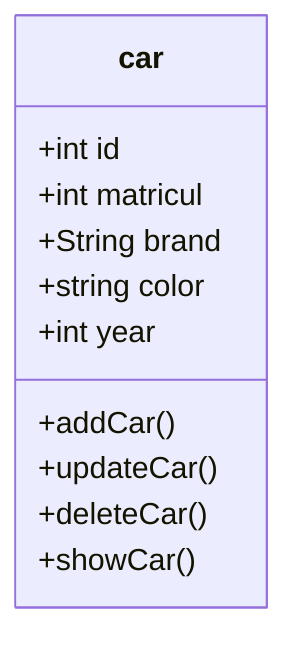 classDiagram
class car
car : +int id
car : +int matricul
car : +String brand
car : +string color
car : +int year 
car : +addCar()
car : +updateCar()
car : +deleteCar()
car : +showCar()